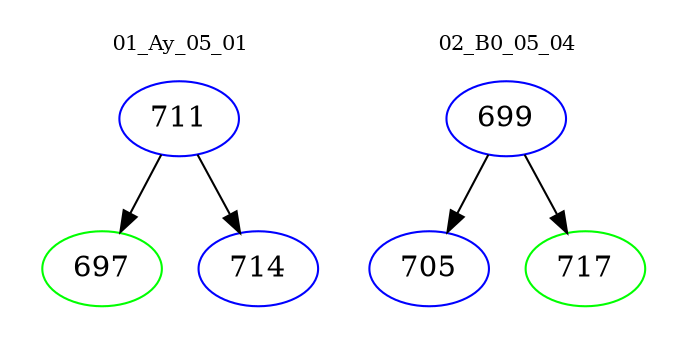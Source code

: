 digraph{
subgraph cluster_0 {
color = white
label = "01_Ay_05_01";
fontsize=10;
T0_711 [label="711", color="blue"]
T0_711 -> T0_697 [color="black"]
T0_697 [label="697", color="green"]
T0_711 -> T0_714 [color="black"]
T0_714 [label="714", color="blue"]
}
subgraph cluster_1 {
color = white
label = "02_B0_05_04";
fontsize=10;
T1_699 [label="699", color="blue"]
T1_699 -> T1_705 [color="black"]
T1_705 [label="705", color="blue"]
T1_699 -> T1_717 [color="black"]
T1_717 [label="717", color="green"]
}
}
